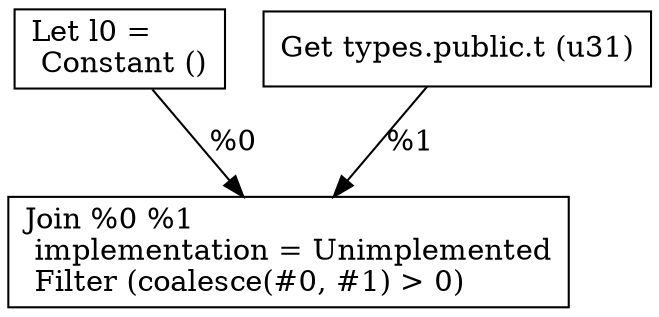 digraph G {
    node0 [shape = record, label="Let l0 =\l Constant ()\l"]
    node1 [shape = record, label=" Get types.public.t (u31)\l"]
    node2 [shape = record, label=" Join %0 %1\l  implementation = Unimplemented\l Filter (coalesce(#0, #1) \> 0)\l"]
    node1 -> node2 [label = "%1\l"]
    node0 -> node2 [label = "%0\l"]
}

